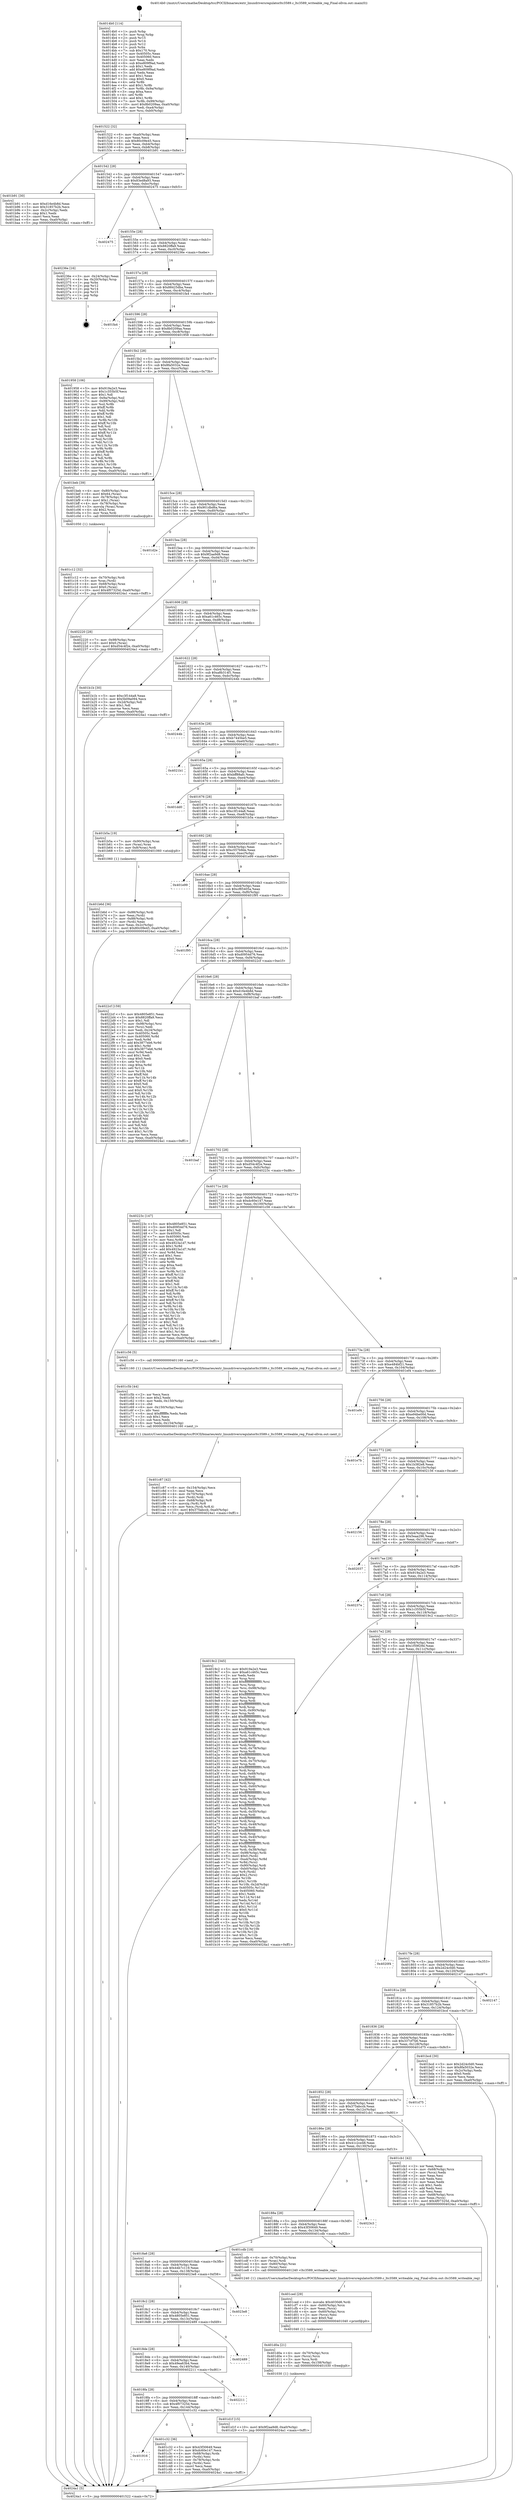digraph "0x4014b0" {
  label = "0x4014b0 (/mnt/c/Users/mathe/Desktop/tcc/POCII/binaries/extr_linuxdriversregulatorltc3589.c_ltc3589_writeable_reg_Final-ollvm.out::main(0))"
  labelloc = "t"
  node[shape=record]

  Entry [label="",width=0.3,height=0.3,shape=circle,fillcolor=black,style=filled]
  "0x401522" [label="{
     0x401522 [32]\l
     | [instrs]\l
     &nbsp;&nbsp;0x401522 \<+6\>: mov -0xa0(%rbp),%eax\l
     &nbsp;&nbsp;0x401528 \<+2\>: mov %eax,%ecx\l
     &nbsp;&nbsp;0x40152a \<+6\>: sub $0x80c09e45,%ecx\l
     &nbsp;&nbsp;0x401530 \<+6\>: mov %eax,-0xb4(%rbp)\l
     &nbsp;&nbsp;0x401536 \<+6\>: mov %ecx,-0xb8(%rbp)\l
     &nbsp;&nbsp;0x40153c \<+6\>: je 0000000000401b91 \<main+0x6e1\>\l
  }"]
  "0x401b91" [label="{
     0x401b91 [30]\l
     | [instrs]\l
     &nbsp;&nbsp;0x401b91 \<+5\>: mov $0xd16e4b8d,%eax\l
     &nbsp;&nbsp;0x401b96 \<+5\>: mov $0x31857b2b,%ecx\l
     &nbsp;&nbsp;0x401b9b \<+3\>: mov -0x2c(%rbp),%edx\l
     &nbsp;&nbsp;0x401b9e \<+3\>: cmp $0x1,%edx\l
     &nbsp;&nbsp;0x401ba1 \<+3\>: cmovl %ecx,%eax\l
     &nbsp;&nbsp;0x401ba4 \<+6\>: mov %eax,-0xa0(%rbp)\l
     &nbsp;&nbsp;0x401baa \<+5\>: jmp 00000000004024a1 \<main+0xff1\>\l
  }"]
  "0x401542" [label="{
     0x401542 [28]\l
     | [instrs]\l
     &nbsp;&nbsp;0x401542 \<+5\>: jmp 0000000000401547 \<main+0x97\>\l
     &nbsp;&nbsp;0x401547 \<+6\>: mov -0xb4(%rbp),%eax\l
     &nbsp;&nbsp;0x40154d \<+5\>: sub $0x83ed8a93,%eax\l
     &nbsp;&nbsp;0x401552 \<+6\>: mov %eax,-0xbc(%rbp)\l
     &nbsp;&nbsp;0x401558 \<+6\>: je 0000000000402475 \<main+0xfc5\>\l
  }"]
  Exit [label="",width=0.3,height=0.3,shape=circle,fillcolor=black,style=filled,peripheries=2]
  "0x402475" [label="{
     0x402475\l
  }", style=dashed]
  "0x40155e" [label="{
     0x40155e [28]\l
     | [instrs]\l
     &nbsp;&nbsp;0x40155e \<+5\>: jmp 0000000000401563 \<main+0xb3\>\l
     &nbsp;&nbsp;0x401563 \<+6\>: mov -0xb4(%rbp),%eax\l
     &nbsp;&nbsp;0x401569 \<+5\>: sub $0x8820ffa9,%eax\l
     &nbsp;&nbsp;0x40156e \<+6\>: mov %eax,-0xc0(%rbp)\l
     &nbsp;&nbsp;0x401574 \<+6\>: je 000000000040236e \<main+0xebe\>\l
  }"]
  "0x401d1f" [label="{
     0x401d1f [15]\l
     | [instrs]\l
     &nbsp;&nbsp;0x401d1f \<+10\>: movl $0x9f2aa9d8,-0xa0(%rbp)\l
     &nbsp;&nbsp;0x401d29 \<+5\>: jmp 00000000004024a1 \<main+0xff1\>\l
  }"]
  "0x40236e" [label="{
     0x40236e [16]\l
     | [instrs]\l
     &nbsp;&nbsp;0x40236e \<+3\>: mov -0x24(%rbp),%eax\l
     &nbsp;&nbsp;0x402371 \<+4\>: lea -0x20(%rbp),%rsp\l
     &nbsp;&nbsp;0x402375 \<+1\>: pop %rbx\l
     &nbsp;&nbsp;0x402376 \<+2\>: pop %r12\l
     &nbsp;&nbsp;0x402378 \<+2\>: pop %r14\l
     &nbsp;&nbsp;0x40237a \<+2\>: pop %r15\l
     &nbsp;&nbsp;0x40237c \<+1\>: pop %rbp\l
     &nbsp;&nbsp;0x40237d \<+1\>: ret\l
  }"]
  "0x40157a" [label="{
     0x40157a [28]\l
     | [instrs]\l
     &nbsp;&nbsp;0x40157a \<+5\>: jmp 000000000040157f \<main+0xcf\>\l
     &nbsp;&nbsp;0x40157f \<+6\>: mov -0xb4(%rbp),%eax\l
     &nbsp;&nbsp;0x401585 \<+5\>: sub $0x88425dba,%eax\l
     &nbsp;&nbsp;0x40158a \<+6\>: mov %eax,-0xc4(%rbp)\l
     &nbsp;&nbsp;0x401590 \<+6\>: je 0000000000401fa4 \<main+0xaf4\>\l
  }"]
  "0x401d0a" [label="{
     0x401d0a [21]\l
     | [instrs]\l
     &nbsp;&nbsp;0x401d0a \<+4\>: mov -0x70(%rbp),%rcx\l
     &nbsp;&nbsp;0x401d0e \<+3\>: mov (%rcx),%rcx\l
     &nbsp;&nbsp;0x401d11 \<+3\>: mov %rcx,%rdi\l
     &nbsp;&nbsp;0x401d14 \<+6\>: mov %eax,-0x158(%rbp)\l
     &nbsp;&nbsp;0x401d1a \<+5\>: call 0000000000401030 \<free@plt\>\l
     | [calls]\l
     &nbsp;&nbsp;0x401030 \{1\} (unknown)\l
  }"]
  "0x401fa4" [label="{
     0x401fa4\l
  }", style=dashed]
  "0x401596" [label="{
     0x401596 [28]\l
     | [instrs]\l
     &nbsp;&nbsp;0x401596 \<+5\>: jmp 000000000040159b \<main+0xeb\>\l
     &nbsp;&nbsp;0x40159b \<+6\>: mov -0xb4(%rbp),%eax\l
     &nbsp;&nbsp;0x4015a1 \<+5\>: sub $0x8b0209aa,%eax\l
     &nbsp;&nbsp;0x4015a6 \<+6\>: mov %eax,-0xc8(%rbp)\l
     &nbsp;&nbsp;0x4015ac \<+6\>: je 0000000000401958 \<main+0x4a8\>\l
  }"]
  "0x401ced" [label="{
     0x401ced [29]\l
     | [instrs]\l
     &nbsp;&nbsp;0x401ced \<+10\>: movabs $0x4030d6,%rdi\l
     &nbsp;&nbsp;0x401cf7 \<+4\>: mov -0x60(%rbp),%rcx\l
     &nbsp;&nbsp;0x401cfb \<+2\>: mov %eax,(%rcx)\l
     &nbsp;&nbsp;0x401cfd \<+4\>: mov -0x60(%rbp),%rcx\l
     &nbsp;&nbsp;0x401d01 \<+2\>: mov (%rcx),%esi\l
     &nbsp;&nbsp;0x401d03 \<+2\>: mov $0x0,%al\l
     &nbsp;&nbsp;0x401d05 \<+5\>: call 0000000000401040 \<printf@plt\>\l
     | [calls]\l
     &nbsp;&nbsp;0x401040 \{1\} (unknown)\l
  }"]
  "0x401958" [label="{
     0x401958 [106]\l
     | [instrs]\l
     &nbsp;&nbsp;0x401958 \<+5\>: mov $0x919a2e3,%eax\l
     &nbsp;&nbsp;0x40195d \<+5\>: mov $0x1c355b5f,%ecx\l
     &nbsp;&nbsp;0x401962 \<+2\>: mov $0x1,%dl\l
     &nbsp;&nbsp;0x401964 \<+7\>: mov -0x9a(%rbp),%sil\l
     &nbsp;&nbsp;0x40196b \<+7\>: mov -0x99(%rbp),%dil\l
     &nbsp;&nbsp;0x401972 \<+3\>: mov %sil,%r8b\l
     &nbsp;&nbsp;0x401975 \<+4\>: xor $0xff,%r8b\l
     &nbsp;&nbsp;0x401979 \<+3\>: mov %dil,%r9b\l
     &nbsp;&nbsp;0x40197c \<+4\>: xor $0xff,%r9b\l
     &nbsp;&nbsp;0x401980 \<+3\>: xor $0x1,%dl\l
     &nbsp;&nbsp;0x401983 \<+3\>: mov %r8b,%r10b\l
     &nbsp;&nbsp;0x401986 \<+4\>: and $0xff,%r10b\l
     &nbsp;&nbsp;0x40198a \<+3\>: and %dl,%sil\l
     &nbsp;&nbsp;0x40198d \<+3\>: mov %r9b,%r11b\l
     &nbsp;&nbsp;0x401990 \<+4\>: and $0xff,%r11b\l
     &nbsp;&nbsp;0x401994 \<+3\>: and %dl,%dil\l
     &nbsp;&nbsp;0x401997 \<+3\>: or %sil,%r10b\l
     &nbsp;&nbsp;0x40199a \<+3\>: or %dil,%r11b\l
     &nbsp;&nbsp;0x40199d \<+3\>: xor %r11b,%r10b\l
     &nbsp;&nbsp;0x4019a0 \<+3\>: or %r9b,%r8b\l
     &nbsp;&nbsp;0x4019a3 \<+4\>: xor $0xff,%r8b\l
     &nbsp;&nbsp;0x4019a7 \<+3\>: or $0x1,%dl\l
     &nbsp;&nbsp;0x4019aa \<+3\>: and %dl,%r8b\l
     &nbsp;&nbsp;0x4019ad \<+3\>: or %r8b,%r10b\l
     &nbsp;&nbsp;0x4019b0 \<+4\>: test $0x1,%r10b\l
     &nbsp;&nbsp;0x4019b4 \<+3\>: cmovne %ecx,%eax\l
     &nbsp;&nbsp;0x4019b7 \<+6\>: mov %eax,-0xa0(%rbp)\l
     &nbsp;&nbsp;0x4019bd \<+5\>: jmp 00000000004024a1 \<main+0xff1\>\l
  }"]
  "0x4015b2" [label="{
     0x4015b2 [28]\l
     | [instrs]\l
     &nbsp;&nbsp;0x4015b2 \<+5\>: jmp 00000000004015b7 \<main+0x107\>\l
     &nbsp;&nbsp;0x4015b7 \<+6\>: mov -0xb4(%rbp),%eax\l
     &nbsp;&nbsp;0x4015bd \<+5\>: sub $0x8fa5032e,%eax\l
     &nbsp;&nbsp;0x4015c2 \<+6\>: mov %eax,-0xcc(%rbp)\l
     &nbsp;&nbsp;0x4015c8 \<+6\>: je 0000000000401beb \<main+0x73b\>\l
  }"]
  "0x4024a1" [label="{
     0x4024a1 [5]\l
     | [instrs]\l
     &nbsp;&nbsp;0x4024a1 \<+5\>: jmp 0000000000401522 \<main+0x72\>\l
  }"]
  "0x4014b0" [label="{
     0x4014b0 [114]\l
     | [instrs]\l
     &nbsp;&nbsp;0x4014b0 \<+1\>: push %rbp\l
     &nbsp;&nbsp;0x4014b1 \<+3\>: mov %rsp,%rbp\l
     &nbsp;&nbsp;0x4014b4 \<+2\>: push %r15\l
     &nbsp;&nbsp;0x4014b6 \<+2\>: push %r14\l
     &nbsp;&nbsp;0x4014b8 \<+2\>: push %r12\l
     &nbsp;&nbsp;0x4014ba \<+1\>: push %rbx\l
     &nbsp;&nbsp;0x4014bb \<+7\>: sub $0x170,%rsp\l
     &nbsp;&nbsp;0x4014c2 \<+7\>: mov 0x40505c,%eax\l
     &nbsp;&nbsp;0x4014c9 \<+7\>: mov 0x405060,%ecx\l
     &nbsp;&nbsp;0x4014d0 \<+2\>: mov %eax,%edx\l
     &nbsp;&nbsp;0x4014d2 \<+6\>: sub $0xe809f9ad,%edx\l
     &nbsp;&nbsp;0x4014d8 \<+3\>: sub $0x1,%edx\l
     &nbsp;&nbsp;0x4014db \<+6\>: add $0xe809f9ad,%edx\l
     &nbsp;&nbsp;0x4014e1 \<+3\>: imul %edx,%eax\l
     &nbsp;&nbsp;0x4014e4 \<+3\>: and $0x1,%eax\l
     &nbsp;&nbsp;0x4014e7 \<+3\>: cmp $0x0,%eax\l
     &nbsp;&nbsp;0x4014ea \<+4\>: sete %r8b\l
     &nbsp;&nbsp;0x4014ee \<+4\>: and $0x1,%r8b\l
     &nbsp;&nbsp;0x4014f2 \<+7\>: mov %r8b,-0x9a(%rbp)\l
     &nbsp;&nbsp;0x4014f9 \<+3\>: cmp $0xa,%ecx\l
     &nbsp;&nbsp;0x4014fc \<+4\>: setl %r8b\l
     &nbsp;&nbsp;0x401500 \<+4\>: and $0x1,%r8b\l
     &nbsp;&nbsp;0x401504 \<+7\>: mov %r8b,-0x99(%rbp)\l
     &nbsp;&nbsp;0x40150b \<+10\>: movl $0x8b0209aa,-0xa0(%rbp)\l
     &nbsp;&nbsp;0x401515 \<+6\>: mov %edi,-0xa4(%rbp)\l
     &nbsp;&nbsp;0x40151b \<+7\>: mov %rsi,-0xb0(%rbp)\l
  }"]
  "0x401c87" [label="{
     0x401c87 [42]\l
     | [instrs]\l
     &nbsp;&nbsp;0x401c87 \<+6\>: mov -0x154(%rbp),%ecx\l
     &nbsp;&nbsp;0x401c8d \<+3\>: imul %eax,%ecx\l
     &nbsp;&nbsp;0x401c90 \<+4\>: mov -0x70(%rbp),%rdi\l
     &nbsp;&nbsp;0x401c94 \<+3\>: mov (%rdi),%rdi\l
     &nbsp;&nbsp;0x401c97 \<+4\>: mov -0x68(%rbp),%r8\l
     &nbsp;&nbsp;0x401c9b \<+3\>: movslq (%r8),%r8\l
     &nbsp;&nbsp;0x401c9e \<+4\>: mov %ecx,(%rdi,%r8,4)\l
     &nbsp;&nbsp;0x401ca2 \<+10\>: movl $0x375abccb,-0xa0(%rbp)\l
     &nbsp;&nbsp;0x401cac \<+5\>: jmp 00000000004024a1 \<main+0xff1\>\l
  }"]
  "0x401beb" [label="{
     0x401beb [39]\l
     | [instrs]\l
     &nbsp;&nbsp;0x401beb \<+4\>: mov -0x80(%rbp),%rax\l
     &nbsp;&nbsp;0x401bef \<+6\>: movl $0x64,(%rax)\l
     &nbsp;&nbsp;0x401bf5 \<+4\>: mov -0x78(%rbp),%rax\l
     &nbsp;&nbsp;0x401bf9 \<+6\>: movl $0x1,(%rax)\l
     &nbsp;&nbsp;0x401bff \<+4\>: mov -0x78(%rbp),%rax\l
     &nbsp;&nbsp;0x401c03 \<+3\>: movslq (%rax),%rax\l
     &nbsp;&nbsp;0x401c06 \<+4\>: shl $0x2,%rax\l
     &nbsp;&nbsp;0x401c0a \<+3\>: mov %rax,%rdi\l
     &nbsp;&nbsp;0x401c0d \<+5\>: call 0000000000401050 \<malloc@plt\>\l
     | [calls]\l
     &nbsp;&nbsp;0x401050 \{1\} (unknown)\l
  }"]
  "0x4015ce" [label="{
     0x4015ce [28]\l
     | [instrs]\l
     &nbsp;&nbsp;0x4015ce \<+5\>: jmp 00000000004015d3 \<main+0x123\>\l
     &nbsp;&nbsp;0x4015d3 \<+6\>: mov -0xb4(%rbp),%eax\l
     &nbsp;&nbsp;0x4015d9 \<+5\>: sub $0x901dbd6a,%eax\l
     &nbsp;&nbsp;0x4015de \<+6\>: mov %eax,-0xd0(%rbp)\l
     &nbsp;&nbsp;0x4015e4 \<+6\>: je 0000000000401d2e \<main+0x87e\>\l
  }"]
  "0x401c5b" [label="{
     0x401c5b [44]\l
     | [instrs]\l
     &nbsp;&nbsp;0x401c5b \<+2\>: xor %ecx,%ecx\l
     &nbsp;&nbsp;0x401c5d \<+5\>: mov $0x2,%edx\l
     &nbsp;&nbsp;0x401c62 \<+6\>: mov %edx,-0x150(%rbp)\l
     &nbsp;&nbsp;0x401c68 \<+1\>: cltd\l
     &nbsp;&nbsp;0x401c69 \<+6\>: mov -0x150(%rbp),%esi\l
     &nbsp;&nbsp;0x401c6f \<+2\>: idiv %esi\l
     &nbsp;&nbsp;0x401c71 \<+6\>: imul $0xfffffffe,%edx,%edx\l
     &nbsp;&nbsp;0x401c77 \<+3\>: sub $0x1,%ecx\l
     &nbsp;&nbsp;0x401c7a \<+2\>: sub %ecx,%edx\l
     &nbsp;&nbsp;0x401c7c \<+6\>: mov %edx,-0x154(%rbp)\l
     &nbsp;&nbsp;0x401c82 \<+5\>: call 0000000000401160 \<next_i\>\l
     | [calls]\l
     &nbsp;&nbsp;0x401160 \{1\} (/mnt/c/Users/mathe/Desktop/tcc/POCII/binaries/extr_linuxdriversregulatorltc3589.c_ltc3589_writeable_reg_Final-ollvm.out::next_i)\l
  }"]
  "0x401d2e" [label="{
     0x401d2e\l
  }", style=dashed]
  "0x4015ea" [label="{
     0x4015ea [28]\l
     | [instrs]\l
     &nbsp;&nbsp;0x4015ea \<+5\>: jmp 00000000004015ef \<main+0x13f\>\l
     &nbsp;&nbsp;0x4015ef \<+6\>: mov -0xb4(%rbp),%eax\l
     &nbsp;&nbsp;0x4015f5 \<+5\>: sub $0x9f2aa9d8,%eax\l
     &nbsp;&nbsp;0x4015fa \<+6\>: mov %eax,-0xd4(%rbp)\l
     &nbsp;&nbsp;0x401600 \<+6\>: je 0000000000402220 \<main+0xd70\>\l
  }"]
  "0x401916" [label="{
     0x401916\l
  }", style=dashed]
  "0x402220" [label="{
     0x402220 [28]\l
     | [instrs]\l
     &nbsp;&nbsp;0x402220 \<+7\>: mov -0x98(%rbp),%rax\l
     &nbsp;&nbsp;0x402227 \<+6\>: movl $0x0,(%rax)\l
     &nbsp;&nbsp;0x40222d \<+10\>: movl $0xd54c4f2e,-0xa0(%rbp)\l
     &nbsp;&nbsp;0x402237 \<+5\>: jmp 00000000004024a1 \<main+0xff1\>\l
  }"]
  "0x401606" [label="{
     0x401606 [28]\l
     | [instrs]\l
     &nbsp;&nbsp;0x401606 \<+5\>: jmp 000000000040160b \<main+0x15b\>\l
     &nbsp;&nbsp;0x40160b \<+6\>: mov -0xb4(%rbp),%eax\l
     &nbsp;&nbsp;0x401611 \<+5\>: sub $0xa61c465c,%eax\l
     &nbsp;&nbsp;0x401616 \<+6\>: mov %eax,-0xd8(%rbp)\l
     &nbsp;&nbsp;0x40161c \<+6\>: je 0000000000401b1b \<main+0x66b\>\l
  }"]
  "0x401c32" [label="{
     0x401c32 [36]\l
     | [instrs]\l
     &nbsp;&nbsp;0x401c32 \<+5\>: mov $0x43f30649,%eax\l
     &nbsp;&nbsp;0x401c37 \<+5\>: mov $0xdc60e147,%ecx\l
     &nbsp;&nbsp;0x401c3c \<+4\>: mov -0x68(%rbp),%rdx\l
     &nbsp;&nbsp;0x401c40 \<+2\>: mov (%rdx),%esi\l
     &nbsp;&nbsp;0x401c42 \<+4\>: mov -0x78(%rbp),%rdx\l
     &nbsp;&nbsp;0x401c46 \<+2\>: cmp (%rdx),%esi\l
     &nbsp;&nbsp;0x401c48 \<+3\>: cmovl %ecx,%eax\l
     &nbsp;&nbsp;0x401c4b \<+6\>: mov %eax,-0xa0(%rbp)\l
     &nbsp;&nbsp;0x401c51 \<+5\>: jmp 00000000004024a1 \<main+0xff1\>\l
  }"]
  "0x401b1b" [label="{
     0x401b1b [30]\l
     | [instrs]\l
     &nbsp;&nbsp;0x401b1b \<+5\>: mov $0xc3f144a8,%eax\l
     &nbsp;&nbsp;0x401b20 \<+5\>: mov $0x5b09a094,%ecx\l
     &nbsp;&nbsp;0x401b25 \<+3\>: mov -0x2d(%rbp),%dl\l
     &nbsp;&nbsp;0x401b28 \<+3\>: test $0x1,%dl\l
     &nbsp;&nbsp;0x401b2b \<+3\>: cmovne %ecx,%eax\l
     &nbsp;&nbsp;0x401b2e \<+6\>: mov %eax,-0xa0(%rbp)\l
     &nbsp;&nbsp;0x401b34 \<+5\>: jmp 00000000004024a1 \<main+0xff1\>\l
  }"]
  "0x401622" [label="{
     0x401622 [28]\l
     | [instrs]\l
     &nbsp;&nbsp;0x401622 \<+5\>: jmp 0000000000401627 \<main+0x177\>\l
     &nbsp;&nbsp;0x401627 \<+6\>: mov -0xb4(%rbp),%eax\l
     &nbsp;&nbsp;0x40162d \<+5\>: sub $0xa8b314f1,%eax\l
     &nbsp;&nbsp;0x401632 \<+6\>: mov %eax,-0xdc(%rbp)\l
     &nbsp;&nbsp;0x401638 \<+6\>: je 000000000040244b \<main+0xf9b\>\l
  }"]
  "0x4018fa" [label="{
     0x4018fa [28]\l
     | [instrs]\l
     &nbsp;&nbsp;0x4018fa \<+5\>: jmp 00000000004018ff \<main+0x44f\>\l
     &nbsp;&nbsp;0x4018ff \<+6\>: mov -0xb4(%rbp),%eax\l
     &nbsp;&nbsp;0x401905 \<+5\>: sub $0x4f07325d,%eax\l
     &nbsp;&nbsp;0x40190a \<+6\>: mov %eax,-0x144(%rbp)\l
     &nbsp;&nbsp;0x401910 \<+6\>: je 0000000000401c32 \<main+0x782\>\l
  }"]
  "0x40244b" [label="{
     0x40244b\l
  }", style=dashed]
  "0x40163e" [label="{
     0x40163e [28]\l
     | [instrs]\l
     &nbsp;&nbsp;0x40163e \<+5\>: jmp 0000000000401643 \<main+0x193\>\l
     &nbsp;&nbsp;0x401643 \<+6\>: mov -0xb4(%rbp),%eax\l
     &nbsp;&nbsp;0x401649 \<+5\>: sub $0xb7445be5,%eax\l
     &nbsp;&nbsp;0x40164e \<+6\>: mov %eax,-0xe0(%rbp)\l
     &nbsp;&nbsp;0x401654 \<+6\>: je 00000000004021b1 \<main+0xd01\>\l
  }"]
  "0x402211" [label="{
     0x402211\l
  }", style=dashed]
  "0x4021b1" [label="{
     0x4021b1\l
  }", style=dashed]
  "0x40165a" [label="{
     0x40165a [28]\l
     | [instrs]\l
     &nbsp;&nbsp;0x40165a \<+5\>: jmp 000000000040165f \<main+0x1af\>\l
     &nbsp;&nbsp;0x40165f \<+6\>: mov -0xb4(%rbp),%eax\l
     &nbsp;&nbsp;0x401665 \<+5\>: sub $0xbff88afc,%eax\l
     &nbsp;&nbsp;0x40166a \<+6\>: mov %eax,-0xe4(%rbp)\l
     &nbsp;&nbsp;0x401670 \<+6\>: je 0000000000401dd0 \<main+0x920\>\l
  }"]
  "0x4018de" [label="{
     0x4018de [28]\l
     | [instrs]\l
     &nbsp;&nbsp;0x4018de \<+5\>: jmp 00000000004018e3 \<main+0x433\>\l
     &nbsp;&nbsp;0x4018e3 \<+6\>: mov -0xb4(%rbp),%eax\l
     &nbsp;&nbsp;0x4018e9 \<+5\>: sub $0x49ea63b4,%eax\l
     &nbsp;&nbsp;0x4018ee \<+6\>: mov %eax,-0x140(%rbp)\l
     &nbsp;&nbsp;0x4018f4 \<+6\>: je 0000000000402211 \<main+0xd61\>\l
  }"]
  "0x401dd0" [label="{
     0x401dd0\l
  }", style=dashed]
  "0x401676" [label="{
     0x401676 [28]\l
     | [instrs]\l
     &nbsp;&nbsp;0x401676 \<+5\>: jmp 000000000040167b \<main+0x1cb\>\l
     &nbsp;&nbsp;0x40167b \<+6\>: mov -0xb4(%rbp),%eax\l
     &nbsp;&nbsp;0x401681 \<+5\>: sub $0xc3f144a8,%eax\l
     &nbsp;&nbsp;0x401686 \<+6\>: mov %eax,-0xe8(%rbp)\l
     &nbsp;&nbsp;0x40168c \<+6\>: je 0000000000401b5a \<main+0x6aa\>\l
  }"]
  "0x402489" [label="{
     0x402489\l
  }", style=dashed]
  "0x401b5a" [label="{
     0x401b5a [19]\l
     | [instrs]\l
     &nbsp;&nbsp;0x401b5a \<+7\>: mov -0x90(%rbp),%rax\l
     &nbsp;&nbsp;0x401b61 \<+3\>: mov (%rax),%rax\l
     &nbsp;&nbsp;0x401b64 \<+4\>: mov 0x8(%rax),%rdi\l
     &nbsp;&nbsp;0x401b68 \<+5\>: call 0000000000401060 \<atoi@plt\>\l
     | [calls]\l
     &nbsp;&nbsp;0x401060 \{1\} (unknown)\l
  }"]
  "0x401692" [label="{
     0x401692 [28]\l
     | [instrs]\l
     &nbsp;&nbsp;0x401692 \<+5\>: jmp 0000000000401697 \<main+0x1e7\>\l
     &nbsp;&nbsp;0x401697 \<+6\>: mov -0xb4(%rbp),%eax\l
     &nbsp;&nbsp;0x40169d \<+5\>: sub $0xc557b9de,%eax\l
     &nbsp;&nbsp;0x4016a2 \<+6\>: mov %eax,-0xec(%rbp)\l
     &nbsp;&nbsp;0x4016a8 \<+6\>: je 0000000000401e99 \<main+0x9e9\>\l
  }"]
  "0x4018c2" [label="{
     0x4018c2 [28]\l
     | [instrs]\l
     &nbsp;&nbsp;0x4018c2 \<+5\>: jmp 00000000004018c7 \<main+0x417\>\l
     &nbsp;&nbsp;0x4018c7 \<+6\>: mov -0xb4(%rbp),%eax\l
     &nbsp;&nbsp;0x4018cd \<+5\>: sub $0x4805e851,%eax\l
     &nbsp;&nbsp;0x4018d2 \<+6\>: mov %eax,-0x13c(%rbp)\l
     &nbsp;&nbsp;0x4018d8 \<+6\>: je 0000000000402489 \<main+0xfd9\>\l
  }"]
  "0x401e99" [label="{
     0x401e99\l
  }", style=dashed]
  "0x4016ae" [label="{
     0x4016ae [28]\l
     | [instrs]\l
     &nbsp;&nbsp;0x4016ae \<+5\>: jmp 00000000004016b3 \<main+0x203\>\l
     &nbsp;&nbsp;0x4016b3 \<+6\>: mov -0xb4(%rbp),%eax\l
     &nbsp;&nbsp;0x4016b9 \<+5\>: sub $0xcf85405a,%eax\l
     &nbsp;&nbsp;0x4016be \<+6\>: mov %eax,-0xf0(%rbp)\l
     &nbsp;&nbsp;0x4016c4 \<+6\>: je 0000000000401f95 \<main+0xae5\>\l
  }"]
  "0x4023e8" [label="{
     0x4023e8\l
  }", style=dashed]
  "0x401f95" [label="{
     0x401f95\l
  }", style=dashed]
  "0x4016ca" [label="{
     0x4016ca [28]\l
     | [instrs]\l
     &nbsp;&nbsp;0x4016ca \<+5\>: jmp 00000000004016cf \<main+0x21f\>\l
     &nbsp;&nbsp;0x4016cf \<+6\>: mov -0xb4(%rbp),%eax\l
     &nbsp;&nbsp;0x4016d5 \<+5\>: sub $0xd0954d76,%eax\l
     &nbsp;&nbsp;0x4016da \<+6\>: mov %eax,-0xf4(%rbp)\l
     &nbsp;&nbsp;0x4016e0 \<+6\>: je 00000000004022cf \<main+0xe1f\>\l
  }"]
  "0x4018a6" [label="{
     0x4018a6 [28]\l
     | [instrs]\l
     &nbsp;&nbsp;0x4018a6 \<+5\>: jmp 00000000004018ab \<main+0x3fb\>\l
     &nbsp;&nbsp;0x4018ab \<+6\>: mov -0xb4(%rbp),%eax\l
     &nbsp;&nbsp;0x4018b1 \<+5\>: sub $0x44b7c119,%eax\l
     &nbsp;&nbsp;0x4018b6 \<+6\>: mov %eax,-0x138(%rbp)\l
     &nbsp;&nbsp;0x4018bc \<+6\>: je 00000000004023e8 \<main+0xf38\>\l
  }"]
  "0x4022cf" [label="{
     0x4022cf [159]\l
     | [instrs]\l
     &nbsp;&nbsp;0x4022cf \<+5\>: mov $0x4805e851,%eax\l
     &nbsp;&nbsp;0x4022d4 \<+5\>: mov $0x8820ffa9,%ecx\l
     &nbsp;&nbsp;0x4022d9 \<+2\>: mov $0x1,%dl\l
     &nbsp;&nbsp;0x4022db \<+7\>: mov -0x98(%rbp),%rsi\l
     &nbsp;&nbsp;0x4022e2 \<+2\>: mov (%rsi),%edi\l
     &nbsp;&nbsp;0x4022e4 \<+3\>: mov %edi,-0x24(%rbp)\l
     &nbsp;&nbsp;0x4022e7 \<+7\>: mov 0x40505c,%edi\l
     &nbsp;&nbsp;0x4022ee \<+8\>: mov 0x405060,%r8d\l
     &nbsp;&nbsp;0x4022f6 \<+3\>: mov %edi,%r9d\l
     &nbsp;&nbsp;0x4022f9 \<+7\>: add $0x3877eb6,%r9d\l
     &nbsp;&nbsp;0x402300 \<+4\>: sub $0x1,%r9d\l
     &nbsp;&nbsp;0x402304 \<+7\>: sub $0x3877eb6,%r9d\l
     &nbsp;&nbsp;0x40230b \<+4\>: imul %r9d,%edi\l
     &nbsp;&nbsp;0x40230f \<+3\>: and $0x1,%edi\l
     &nbsp;&nbsp;0x402312 \<+3\>: cmp $0x0,%edi\l
     &nbsp;&nbsp;0x402315 \<+4\>: sete %r10b\l
     &nbsp;&nbsp;0x402319 \<+4\>: cmp $0xa,%r8d\l
     &nbsp;&nbsp;0x40231d \<+4\>: setl %r11b\l
     &nbsp;&nbsp;0x402321 \<+3\>: mov %r10b,%bl\l
     &nbsp;&nbsp;0x402324 \<+3\>: xor $0xff,%bl\l
     &nbsp;&nbsp;0x402327 \<+3\>: mov %r11b,%r14b\l
     &nbsp;&nbsp;0x40232a \<+4\>: xor $0xff,%r14b\l
     &nbsp;&nbsp;0x40232e \<+3\>: xor $0x0,%dl\l
     &nbsp;&nbsp;0x402331 \<+3\>: mov %bl,%r15b\l
     &nbsp;&nbsp;0x402334 \<+4\>: and $0x0,%r15b\l
     &nbsp;&nbsp;0x402338 \<+3\>: and %dl,%r10b\l
     &nbsp;&nbsp;0x40233b \<+3\>: mov %r14b,%r12b\l
     &nbsp;&nbsp;0x40233e \<+4\>: and $0x0,%r12b\l
     &nbsp;&nbsp;0x402342 \<+3\>: and %dl,%r11b\l
     &nbsp;&nbsp;0x402345 \<+3\>: or %r10b,%r15b\l
     &nbsp;&nbsp;0x402348 \<+3\>: or %r11b,%r12b\l
     &nbsp;&nbsp;0x40234b \<+3\>: xor %r12b,%r15b\l
     &nbsp;&nbsp;0x40234e \<+3\>: or %r14b,%bl\l
     &nbsp;&nbsp;0x402351 \<+3\>: xor $0xff,%bl\l
     &nbsp;&nbsp;0x402354 \<+3\>: or $0x0,%dl\l
     &nbsp;&nbsp;0x402357 \<+2\>: and %dl,%bl\l
     &nbsp;&nbsp;0x402359 \<+3\>: or %bl,%r15b\l
     &nbsp;&nbsp;0x40235c \<+4\>: test $0x1,%r15b\l
     &nbsp;&nbsp;0x402360 \<+3\>: cmovne %ecx,%eax\l
     &nbsp;&nbsp;0x402363 \<+6\>: mov %eax,-0xa0(%rbp)\l
     &nbsp;&nbsp;0x402369 \<+5\>: jmp 00000000004024a1 \<main+0xff1\>\l
  }"]
  "0x4016e6" [label="{
     0x4016e6 [28]\l
     | [instrs]\l
     &nbsp;&nbsp;0x4016e6 \<+5\>: jmp 00000000004016eb \<main+0x23b\>\l
     &nbsp;&nbsp;0x4016eb \<+6\>: mov -0xb4(%rbp),%eax\l
     &nbsp;&nbsp;0x4016f1 \<+5\>: sub $0xd16e4b8d,%eax\l
     &nbsp;&nbsp;0x4016f6 \<+6\>: mov %eax,-0xf8(%rbp)\l
     &nbsp;&nbsp;0x4016fc \<+6\>: je 0000000000401baf \<main+0x6ff\>\l
  }"]
  "0x401cdb" [label="{
     0x401cdb [18]\l
     | [instrs]\l
     &nbsp;&nbsp;0x401cdb \<+4\>: mov -0x70(%rbp),%rax\l
     &nbsp;&nbsp;0x401cdf \<+3\>: mov (%rax),%rdi\l
     &nbsp;&nbsp;0x401ce2 \<+4\>: mov -0x80(%rbp),%rax\l
     &nbsp;&nbsp;0x401ce6 \<+2\>: mov (%rax),%esi\l
     &nbsp;&nbsp;0x401ce8 \<+5\>: call 0000000000401240 \<ltc3589_writeable_reg\>\l
     | [calls]\l
     &nbsp;&nbsp;0x401240 \{1\} (/mnt/c/Users/mathe/Desktop/tcc/POCII/binaries/extr_linuxdriversregulatorltc3589.c_ltc3589_writeable_reg_Final-ollvm.out::ltc3589_writeable_reg)\l
  }"]
  "0x401baf" [label="{
     0x401baf\l
  }", style=dashed]
  "0x401702" [label="{
     0x401702 [28]\l
     | [instrs]\l
     &nbsp;&nbsp;0x401702 \<+5\>: jmp 0000000000401707 \<main+0x257\>\l
     &nbsp;&nbsp;0x401707 \<+6\>: mov -0xb4(%rbp),%eax\l
     &nbsp;&nbsp;0x40170d \<+5\>: sub $0xd54c4f2e,%eax\l
     &nbsp;&nbsp;0x401712 \<+6\>: mov %eax,-0xfc(%rbp)\l
     &nbsp;&nbsp;0x401718 \<+6\>: je 000000000040223c \<main+0xd8c\>\l
  }"]
  "0x40188a" [label="{
     0x40188a [28]\l
     | [instrs]\l
     &nbsp;&nbsp;0x40188a \<+5\>: jmp 000000000040188f \<main+0x3df\>\l
     &nbsp;&nbsp;0x40188f \<+6\>: mov -0xb4(%rbp),%eax\l
     &nbsp;&nbsp;0x401895 \<+5\>: sub $0x43f30649,%eax\l
     &nbsp;&nbsp;0x40189a \<+6\>: mov %eax,-0x134(%rbp)\l
     &nbsp;&nbsp;0x4018a0 \<+6\>: je 0000000000401cdb \<main+0x82b\>\l
  }"]
  "0x40223c" [label="{
     0x40223c [147]\l
     | [instrs]\l
     &nbsp;&nbsp;0x40223c \<+5\>: mov $0x4805e851,%eax\l
     &nbsp;&nbsp;0x402241 \<+5\>: mov $0xd0954d76,%ecx\l
     &nbsp;&nbsp;0x402246 \<+2\>: mov $0x1,%dl\l
     &nbsp;&nbsp;0x402248 \<+7\>: mov 0x40505c,%esi\l
     &nbsp;&nbsp;0x40224f \<+7\>: mov 0x405060,%edi\l
     &nbsp;&nbsp;0x402256 \<+3\>: mov %esi,%r8d\l
     &nbsp;&nbsp;0x402259 \<+7\>: sub $0x4923a1d7,%r8d\l
     &nbsp;&nbsp;0x402260 \<+4\>: sub $0x1,%r8d\l
     &nbsp;&nbsp;0x402264 \<+7\>: add $0x4923a1d7,%r8d\l
     &nbsp;&nbsp;0x40226b \<+4\>: imul %r8d,%esi\l
     &nbsp;&nbsp;0x40226f \<+3\>: and $0x1,%esi\l
     &nbsp;&nbsp;0x402272 \<+3\>: cmp $0x0,%esi\l
     &nbsp;&nbsp;0x402275 \<+4\>: sete %r9b\l
     &nbsp;&nbsp;0x402279 \<+3\>: cmp $0xa,%edi\l
     &nbsp;&nbsp;0x40227c \<+4\>: setl %r10b\l
     &nbsp;&nbsp;0x402280 \<+3\>: mov %r9b,%r11b\l
     &nbsp;&nbsp;0x402283 \<+4\>: xor $0xff,%r11b\l
     &nbsp;&nbsp;0x402287 \<+3\>: mov %r10b,%bl\l
     &nbsp;&nbsp;0x40228a \<+3\>: xor $0xff,%bl\l
     &nbsp;&nbsp;0x40228d \<+3\>: xor $0x1,%dl\l
     &nbsp;&nbsp;0x402290 \<+3\>: mov %r11b,%r14b\l
     &nbsp;&nbsp;0x402293 \<+4\>: and $0xff,%r14b\l
     &nbsp;&nbsp;0x402297 \<+3\>: and %dl,%r9b\l
     &nbsp;&nbsp;0x40229a \<+3\>: mov %bl,%r15b\l
     &nbsp;&nbsp;0x40229d \<+4\>: and $0xff,%r15b\l
     &nbsp;&nbsp;0x4022a1 \<+3\>: and %dl,%r10b\l
     &nbsp;&nbsp;0x4022a4 \<+3\>: or %r9b,%r14b\l
     &nbsp;&nbsp;0x4022a7 \<+3\>: or %r10b,%r15b\l
     &nbsp;&nbsp;0x4022aa \<+3\>: xor %r15b,%r14b\l
     &nbsp;&nbsp;0x4022ad \<+3\>: or %bl,%r11b\l
     &nbsp;&nbsp;0x4022b0 \<+4\>: xor $0xff,%r11b\l
     &nbsp;&nbsp;0x4022b4 \<+3\>: or $0x1,%dl\l
     &nbsp;&nbsp;0x4022b7 \<+3\>: and %dl,%r11b\l
     &nbsp;&nbsp;0x4022ba \<+3\>: or %r11b,%r14b\l
     &nbsp;&nbsp;0x4022bd \<+4\>: test $0x1,%r14b\l
     &nbsp;&nbsp;0x4022c1 \<+3\>: cmovne %ecx,%eax\l
     &nbsp;&nbsp;0x4022c4 \<+6\>: mov %eax,-0xa0(%rbp)\l
     &nbsp;&nbsp;0x4022ca \<+5\>: jmp 00000000004024a1 \<main+0xff1\>\l
  }"]
  "0x40171e" [label="{
     0x40171e [28]\l
     | [instrs]\l
     &nbsp;&nbsp;0x40171e \<+5\>: jmp 0000000000401723 \<main+0x273\>\l
     &nbsp;&nbsp;0x401723 \<+6\>: mov -0xb4(%rbp),%eax\l
     &nbsp;&nbsp;0x401729 \<+5\>: sub $0xdc60e147,%eax\l
     &nbsp;&nbsp;0x40172e \<+6\>: mov %eax,-0x100(%rbp)\l
     &nbsp;&nbsp;0x401734 \<+6\>: je 0000000000401c56 \<main+0x7a6\>\l
  }"]
  "0x4023c3" [label="{
     0x4023c3\l
  }", style=dashed]
  "0x401c56" [label="{
     0x401c56 [5]\l
     | [instrs]\l
     &nbsp;&nbsp;0x401c56 \<+5\>: call 0000000000401160 \<next_i\>\l
     | [calls]\l
     &nbsp;&nbsp;0x401160 \{1\} (/mnt/c/Users/mathe/Desktop/tcc/POCII/binaries/extr_linuxdriversregulatorltc3589.c_ltc3589_writeable_reg_Final-ollvm.out::next_i)\l
  }"]
  "0x40173a" [label="{
     0x40173a [28]\l
     | [instrs]\l
     &nbsp;&nbsp;0x40173a \<+5\>: jmp 000000000040173f \<main+0x28f\>\l
     &nbsp;&nbsp;0x40173f \<+6\>: mov -0xb4(%rbp),%eax\l
     &nbsp;&nbsp;0x401745 \<+5\>: sub $0xe484bf21,%eax\l
     &nbsp;&nbsp;0x40174a \<+6\>: mov %eax,-0x104(%rbp)\l
     &nbsp;&nbsp;0x401750 \<+6\>: je 0000000000401ef4 \<main+0xa44\>\l
  }"]
  "0x40186e" [label="{
     0x40186e [28]\l
     | [instrs]\l
     &nbsp;&nbsp;0x40186e \<+5\>: jmp 0000000000401873 \<main+0x3c3\>\l
     &nbsp;&nbsp;0x401873 \<+6\>: mov -0xb4(%rbp),%eax\l
     &nbsp;&nbsp;0x401879 \<+5\>: sub $0x41c2ce48,%eax\l
     &nbsp;&nbsp;0x40187e \<+6\>: mov %eax,-0x130(%rbp)\l
     &nbsp;&nbsp;0x401884 \<+6\>: je 00000000004023c3 \<main+0xf13\>\l
  }"]
  "0x401ef4" [label="{
     0x401ef4\l
  }", style=dashed]
  "0x401756" [label="{
     0x401756 [28]\l
     | [instrs]\l
     &nbsp;&nbsp;0x401756 \<+5\>: jmp 000000000040175b \<main+0x2ab\>\l
     &nbsp;&nbsp;0x40175b \<+6\>: mov -0xb4(%rbp),%eax\l
     &nbsp;&nbsp;0x401761 \<+5\>: sub $0xe94be00d,%eax\l
     &nbsp;&nbsp;0x401766 \<+6\>: mov %eax,-0x108(%rbp)\l
     &nbsp;&nbsp;0x40176c \<+6\>: je 0000000000401e7b \<main+0x9cb\>\l
  }"]
  "0x401cb1" [label="{
     0x401cb1 [42]\l
     | [instrs]\l
     &nbsp;&nbsp;0x401cb1 \<+2\>: xor %eax,%eax\l
     &nbsp;&nbsp;0x401cb3 \<+4\>: mov -0x68(%rbp),%rcx\l
     &nbsp;&nbsp;0x401cb7 \<+2\>: mov (%rcx),%edx\l
     &nbsp;&nbsp;0x401cb9 \<+2\>: mov %eax,%esi\l
     &nbsp;&nbsp;0x401cbb \<+2\>: sub %edx,%esi\l
     &nbsp;&nbsp;0x401cbd \<+2\>: mov %eax,%edx\l
     &nbsp;&nbsp;0x401cbf \<+3\>: sub $0x1,%edx\l
     &nbsp;&nbsp;0x401cc2 \<+2\>: add %edx,%esi\l
     &nbsp;&nbsp;0x401cc4 \<+2\>: sub %esi,%eax\l
     &nbsp;&nbsp;0x401cc6 \<+4\>: mov -0x68(%rbp),%rcx\l
     &nbsp;&nbsp;0x401cca \<+2\>: mov %eax,(%rcx)\l
     &nbsp;&nbsp;0x401ccc \<+10\>: movl $0x4f07325d,-0xa0(%rbp)\l
     &nbsp;&nbsp;0x401cd6 \<+5\>: jmp 00000000004024a1 \<main+0xff1\>\l
  }"]
  "0x401e7b" [label="{
     0x401e7b\l
  }", style=dashed]
  "0x401772" [label="{
     0x401772 [28]\l
     | [instrs]\l
     &nbsp;&nbsp;0x401772 \<+5\>: jmp 0000000000401777 \<main+0x2c7\>\l
     &nbsp;&nbsp;0x401777 \<+6\>: mov -0xb4(%rbp),%eax\l
     &nbsp;&nbsp;0x40177d \<+5\>: sub $0x1b382e8,%eax\l
     &nbsp;&nbsp;0x401782 \<+6\>: mov %eax,-0x10c(%rbp)\l
     &nbsp;&nbsp;0x401788 \<+6\>: je 0000000000402156 \<main+0xca6\>\l
  }"]
  "0x401852" [label="{
     0x401852 [28]\l
     | [instrs]\l
     &nbsp;&nbsp;0x401852 \<+5\>: jmp 0000000000401857 \<main+0x3a7\>\l
     &nbsp;&nbsp;0x401857 \<+6\>: mov -0xb4(%rbp),%eax\l
     &nbsp;&nbsp;0x40185d \<+5\>: sub $0x375abccb,%eax\l
     &nbsp;&nbsp;0x401862 \<+6\>: mov %eax,-0x12c(%rbp)\l
     &nbsp;&nbsp;0x401868 \<+6\>: je 0000000000401cb1 \<main+0x801\>\l
  }"]
  "0x402156" [label="{
     0x402156\l
  }", style=dashed]
  "0x40178e" [label="{
     0x40178e [28]\l
     | [instrs]\l
     &nbsp;&nbsp;0x40178e \<+5\>: jmp 0000000000401793 \<main+0x2e3\>\l
     &nbsp;&nbsp;0x401793 \<+6\>: mov -0xb4(%rbp),%eax\l
     &nbsp;&nbsp;0x401799 \<+5\>: sub $0x5eaa296,%eax\l
     &nbsp;&nbsp;0x40179e \<+6\>: mov %eax,-0x110(%rbp)\l
     &nbsp;&nbsp;0x4017a4 \<+6\>: je 0000000000402037 \<main+0xb87\>\l
  }"]
  "0x401d75" [label="{
     0x401d75\l
  }", style=dashed]
  "0x402037" [label="{
     0x402037\l
  }", style=dashed]
  "0x4017aa" [label="{
     0x4017aa [28]\l
     | [instrs]\l
     &nbsp;&nbsp;0x4017aa \<+5\>: jmp 00000000004017af \<main+0x2ff\>\l
     &nbsp;&nbsp;0x4017af \<+6\>: mov -0xb4(%rbp),%eax\l
     &nbsp;&nbsp;0x4017b5 \<+5\>: sub $0x919a2e3,%eax\l
     &nbsp;&nbsp;0x4017ba \<+6\>: mov %eax,-0x114(%rbp)\l
     &nbsp;&nbsp;0x4017c0 \<+6\>: je 000000000040237e \<main+0xece\>\l
  }"]
  "0x401c12" [label="{
     0x401c12 [32]\l
     | [instrs]\l
     &nbsp;&nbsp;0x401c12 \<+4\>: mov -0x70(%rbp),%rdi\l
     &nbsp;&nbsp;0x401c16 \<+3\>: mov %rax,(%rdi)\l
     &nbsp;&nbsp;0x401c19 \<+4\>: mov -0x68(%rbp),%rax\l
     &nbsp;&nbsp;0x401c1d \<+6\>: movl $0x0,(%rax)\l
     &nbsp;&nbsp;0x401c23 \<+10\>: movl $0x4f07325d,-0xa0(%rbp)\l
     &nbsp;&nbsp;0x401c2d \<+5\>: jmp 00000000004024a1 \<main+0xff1\>\l
  }"]
  "0x40237e" [label="{
     0x40237e\l
  }", style=dashed]
  "0x4017c6" [label="{
     0x4017c6 [28]\l
     | [instrs]\l
     &nbsp;&nbsp;0x4017c6 \<+5\>: jmp 00000000004017cb \<main+0x31b\>\l
     &nbsp;&nbsp;0x4017cb \<+6\>: mov -0xb4(%rbp),%eax\l
     &nbsp;&nbsp;0x4017d1 \<+5\>: sub $0x1c355b5f,%eax\l
     &nbsp;&nbsp;0x4017d6 \<+6\>: mov %eax,-0x118(%rbp)\l
     &nbsp;&nbsp;0x4017dc \<+6\>: je 00000000004019c2 \<main+0x512\>\l
  }"]
  "0x401836" [label="{
     0x401836 [28]\l
     | [instrs]\l
     &nbsp;&nbsp;0x401836 \<+5\>: jmp 000000000040183b \<main+0x38b\>\l
     &nbsp;&nbsp;0x40183b \<+6\>: mov -0xb4(%rbp),%eax\l
     &nbsp;&nbsp;0x401841 \<+5\>: sub $0x337cf7b6,%eax\l
     &nbsp;&nbsp;0x401846 \<+6\>: mov %eax,-0x128(%rbp)\l
     &nbsp;&nbsp;0x40184c \<+6\>: je 0000000000401d75 \<main+0x8c5\>\l
  }"]
  "0x4019c2" [label="{
     0x4019c2 [345]\l
     | [instrs]\l
     &nbsp;&nbsp;0x4019c2 \<+5\>: mov $0x919a2e3,%eax\l
     &nbsp;&nbsp;0x4019c7 \<+5\>: mov $0xa61c465c,%ecx\l
     &nbsp;&nbsp;0x4019cc \<+2\>: xor %edx,%edx\l
     &nbsp;&nbsp;0x4019ce \<+3\>: mov %rsp,%rsi\l
     &nbsp;&nbsp;0x4019d1 \<+4\>: add $0xfffffffffffffff0,%rsi\l
     &nbsp;&nbsp;0x4019d5 \<+3\>: mov %rsi,%rsp\l
     &nbsp;&nbsp;0x4019d8 \<+7\>: mov %rsi,-0x98(%rbp)\l
     &nbsp;&nbsp;0x4019df \<+3\>: mov %rsp,%rsi\l
     &nbsp;&nbsp;0x4019e2 \<+4\>: add $0xfffffffffffffff0,%rsi\l
     &nbsp;&nbsp;0x4019e6 \<+3\>: mov %rsi,%rsp\l
     &nbsp;&nbsp;0x4019e9 \<+3\>: mov %rsp,%rdi\l
     &nbsp;&nbsp;0x4019ec \<+4\>: add $0xfffffffffffffff0,%rdi\l
     &nbsp;&nbsp;0x4019f0 \<+3\>: mov %rdi,%rsp\l
     &nbsp;&nbsp;0x4019f3 \<+7\>: mov %rdi,-0x90(%rbp)\l
     &nbsp;&nbsp;0x4019fa \<+3\>: mov %rsp,%rdi\l
     &nbsp;&nbsp;0x4019fd \<+4\>: add $0xfffffffffffffff0,%rdi\l
     &nbsp;&nbsp;0x401a01 \<+3\>: mov %rdi,%rsp\l
     &nbsp;&nbsp;0x401a04 \<+7\>: mov %rdi,-0x88(%rbp)\l
     &nbsp;&nbsp;0x401a0b \<+3\>: mov %rsp,%rdi\l
     &nbsp;&nbsp;0x401a0e \<+4\>: add $0xfffffffffffffff0,%rdi\l
     &nbsp;&nbsp;0x401a12 \<+3\>: mov %rdi,%rsp\l
     &nbsp;&nbsp;0x401a15 \<+4\>: mov %rdi,-0x80(%rbp)\l
     &nbsp;&nbsp;0x401a19 \<+3\>: mov %rsp,%rdi\l
     &nbsp;&nbsp;0x401a1c \<+4\>: add $0xfffffffffffffff0,%rdi\l
     &nbsp;&nbsp;0x401a20 \<+3\>: mov %rdi,%rsp\l
     &nbsp;&nbsp;0x401a23 \<+4\>: mov %rdi,-0x78(%rbp)\l
     &nbsp;&nbsp;0x401a27 \<+3\>: mov %rsp,%rdi\l
     &nbsp;&nbsp;0x401a2a \<+4\>: add $0xfffffffffffffff0,%rdi\l
     &nbsp;&nbsp;0x401a2e \<+3\>: mov %rdi,%rsp\l
     &nbsp;&nbsp;0x401a31 \<+4\>: mov %rdi,-0x70(%rbp)\l
     &nbsp;&nbsp;0x401a35 \<+3\>: mov %rsp,%rdi\l
     &nbsp;&nbsp;0x401a38 \<+4\>: add $0xfffffffffffffff0,%rdi\l
     &nbsp;&nbsp;0x401a3c \<+3\>: mov %rdi,%rsp\l
     &nbsp;&nbsp;0x401a3f \<+4\>: mov %rdi,-0x68(%rbp)\l
     &nbsp;&nbsp;0x401a43 \<+3\>: mov %rsp,%rdi\l
     &nbsp;&nbsp;0x401a46 \<+4\>: add $0xfffffffffffffff0,%rdi\l
     &nbsp;&nbsp;0x401a4a \<+3\>: mov %rdi,%rsp\l
     &nbsp;&nbsp;0x401a4d \<+4\>: mov %rdi,-0x60(%rbp)\l
     &nbsp;&nbsp;0x401a51 \<+3\>: mov %rsp,%rdi\l
     &nbsp;&nbsp;0x401a54 \<+4\>: add $0xfffffffffffffff0,%rdi\l
     &nbsp;&nbsp;0x401a58 \<+3\>: mov %rdi,%rsp\l
     &nbsp;&nbsp;0x401a5b \<+4\>: mov %rdi,-0x58(%rbp)\l
     &nbsp;&nbsp;0x401a5f \<+3\>: mov %rsp,%rdi\l
     &nbsp;&nbsp;0x401a62 \<+4\>: add $0xfffffffffffffff0,%rdi\l
     &nbsp;&nbsp;0x401a66 \<+3\>: mov %rdi,%rsp\l
     &nbsp;&nbsp;0x401a69 \<+4\>: mov %rdi,-0x50(%rbp)\l
     &nbsp;&nbsp;0x401a6d \<+3\>: mov %rsp,%rdi\l
     &nbsp;&nbsp;0x401a70 \<+4\>: add $0xfffffffffffffff0,%rdi\l
     &nbsp;&nbsp;0x401a74 \<+3\>: mov %rdi,%rsp\l
     &nbsp;&nbsp;0x401a77 \<+4\>: mov %rdi,-0x48(%rbp)\l
     &nbsp;&nbsp;0x401a7b \<+3\>: mov %rsp,%rdi\l
     &nbsp;&nbsp;0x401a7e \<+4\>: add $0xfffffffffffffff0,%rdi\l
     &nbsp;&nbsp;0x401a82 \<+3\>: mov %rdi,%rsp\l
     &nbsp;&nbsp;0x401a85 \<+4\>: mov %rdi,-0x40(%rbp)\l
     &nbsp;&nbsp;0x401a89 \<+3\>: mov %rsp,%rdi\l
     &nbsp;&nbsp;0x401a8c \<+4\>: add $0xfffffffffffffff0,%rdi\l
     &nbsp;&nbsp;0x401a90 \<+3\>: mov %rdi,%rsp\l
     &nbsp;&nbsp;0x401a93 \<+4\>: mov %rdi,-0x38(%rbp)\l
     &nbsp;&nbsp;0x401a97 \<+7\>: mov -0x98(%rbp),%rdi\l
     &nbsp;&nbsp;0x401a9e \<+6\>: movl $0x0,(%rdi)\l
     &nbsp;&nbsp;0x401aa4 \<+7\>: mov -0xa4(%rbp),%r8d\l
     &nbsp;&nbsp;0x401aab \<+3\>: mov %r8d,(%rsi)\l
     &nbsp;&nbsp;0x401aae \<+7\>: mov -0x90(%rbp),%rdi\l
     &nbsp;&nbsp;0x401ab5 \<+7\>: mov -0xb0(%rbp),%r9\l
     &nbsp;&nbsp;0x401abc \<+3\>: mov %r9,(%rdi)\l
     &nbsp;&nbsp;0x401abf \<+3\>: cmpl $0x2,(%rsi)\l
     &nbsp;&nbsp;0x401ac2 \<+4\>: setne %r10b\l
     &nbsp;&nbsp;0x401ac6 \<+4\>: and $0x1,%r10b\l
     &nbsp;&nbsp;0x401aca \<+4\>: mov %r10b,-0x2d(%rbp)\l
     &nbsp;&nbsp;0x401ace \<+8\>: mov 0x40505c,%r11d\l
     &nbsp;&nbsp;0x401ad6 \<+7\>: mov 0x405060,%ebx\l
     &nbsp;&nbsp;0x401add \<+3\>: sub $0x1,%edx\l
     &nbsp;&nbsp;0x401ae0 \<+3\>: mov %r11d,%r14d\l
     &nbsp;&nbsp;0x401ae3 \<+3\>: add %edx,%r14d\l
     &nbsp;&nbsp;0x401ae6 \<+4\>: imul %r14d,%r11d\l
     &nbsp;&nbsp;0x401aea \<+4\>: and $0x1,%r11d\l
     &nbsp;&nbsp;0x401aee \<+4\>: cmp $0x0,%r11d\l
     &nbsp;&nbsp;0x401af2 \<+4\>: sete %r10b\l
     &nbsp;&nbsp;0x401af6 \<+3\>: cmp $0xa,%ebx\l
     &nbsp;&nbsp;0x401af9 \<+4\>: setl %r15b\l
     &nbsp;&nbsp;0x401afd \<+3\>: mov %r10b,%r12b\l
     &nbsp;&nbsp;0x401b00 \<+3\>: and %r15b,%r12b\l
     &nbsp;&nbsp;0x401b03 \<+3\>: xor %r15b,%r10b\l
     &nbsp;&nbsp;0x401b06 \<+3\>: or %r10b,%r12b\l
     &nbsp;&nbsp;0x401b09 \<+4\>: test $0x1,%r12b\l
     &nbsp;&nbsp;0x401b0d \<+3\>: cmovne %ecx,%eax\l
     &nbsp;&nbsp;0x401b10 \<+6\>: mov %eax,-0xa0(%rbp)\l
     &nbsp;&nbsp;0x401b16 \<+5\>: jmp 00000000004024a1 \<main+0xff1\>\l
  }"]
  "0x4017e2" [label="{
     0x4017e2 [28]\l
     | [instrs]\l
     &nbsp;&nbsp;0x4017e2 \<+5\>: jmp 00000000004017e7 \<main+0x337\>\l
     &nbsp;&nbsp;0x4017e7 \<+6\>: mov -0xb4(%rbp),%eax\l
     &nbsp;&nbsp;0x4017ed \<+5\>: sub $0x1f59f29d,%eax\l
     &nbsp;&nbsp;0x4017f2 \<+6\>: mov %eax,-0x11c(%rbp)\l
     &nbsp;&nbsp;0x4017f8 \<+6\>: je 00000000004020f4 \<main+0xc44\>\l
  }"]
  "0x401bcd" [label="{
     0x401bcd [30]\l
     | [instrs]\l
     &nbsp;&nbsp;0x401bcd \<+5\>: mov $0x2d24c0d0,%eax\l
     &nbsp;&nbsp;0x401bd2 \<+5\>: mov $0x8fa5032e,%ecx\l
     &nbsp;&nbsp;0x401bd7 \<+3\>: mov -0x2c(%rbp),%edx\l
     &nbsp;&nbsp;0x401bda \<+3\>: cmp $0x0,%edx\l
     &nbsp;&nbsp;0x401bdd \<+3\>: cmove %ecx,%eax\l
     &nbsp;&nbsp;0x401be0 \<+6\>: mov %eax,-0xa0(%rbp)\l
     &nbsp;&nbsp;0x401be6 \<+5\>: jmp 00000000004024a1 \<main+0xff1\>\l
  }"]
  "0x401b6d" [label="{
     0x401b6d [36]\l
     | [instrs]\l
     &nbsp;&nbsp;0x401b6d \<+7\>: mov -0x88(%rbp),%rdi\l
     &nbsp;&nbsp;0x401b74 \<+2\>: mov %eax,(%rdi)\l
     &nbsp;&nbsp;0x401b76 \<+7\>: mov -0x88(%rbp),%rdi\l
     &nbsp;&nbsp;0x401b7d \<+2\>: mov (%rdi),%eax\l
     &nbsp;&nbsp;0x401b7f \<+3\>: mov %eax,-0x2c(%rbp)\l
     &nbsp;&nbsp;0x401b82 \<+10\>: movl $0x80c09e45,-0xa0(%rbp)\l
     &nbsp;&nbsp;0x401b8c \<+5\>: jmp 00000000004024a1 \<main+0xff1\>\l
  }"]
  "0x40181a" [label="{
     0x40181a [28]\l
     | [instrs]\l
     &nbsp;&nbsp;0x40181a \<+5\>: jmp 000000000040181f \<main+0x36f\>\l
     &nbsp;&nbsp;0x40181f \<+6\>: mov -0xb4(%rbp),%eax\l
     &nbsp;&nbsp;0x401825 \<+5\>: sub $0x31857b2b,%eax\l
     &nbsp;&nbsp;0x40182a \<+6\>: mov %eax,-0x124(%rbp)\l
     &nbsp;&nbsp;0x401830 \<+6\>: je 0000000000401bcd \<main+0x71d\>\l
  }"]
  "0x4020f4" [label="{
     0x4020f4\l
  }", style=dashed]
  "0x4017fe" [label="{
     0x4017fe [28]\l
     | [instrs]\l
     &nbsp;&nbsp;0x4017fe \<+5\>: jmp 0000000000401803 \<main+0x353\>\l
     &nbsp;&nbsp;0x401803 \<+6\>: mov -0xb4(%rbp),%eax\l
     &nbsp;&nbsp;0x401809 \<+5\>: sub $0x2d24c0d0,%eax\l
     &nbsp;&nbsp;0x40180e \<+6\>: mov %eax,-0x120(%rbp)\l
     &nbsp;&nbsp;0x401814 \<+6\>: je 0000000000402147 \<main+0xc97\>\l
  }"]
  "0x402147" [label="{
     0x402147\l
  }", style=dashed]
  Entry -> "0x4014b0" [label=" 1"]
  "0x401522" -> "0x401b91" [label=" 1"]
  "0x401522" -> "0x401542" [label=" 15"]
  "0x40236e" -> Exit [label=" 1"]
  "0x401542" -> "0x402475" [label=" 0"]
  "0x401542" -> "0x40155e" [label=" 15"]
  "0x4022cf" -> "0x4024a1" [label=" 1"]
  "0x40155e" -> "0x40236e" [label=" 1"]
  "0x40155e" -> "0x40157a" [label=" 14"]
  "0x40223c" -> "0x4024a1" [label=" 1"]
  "0x40157a" -> "0x401fa4" [label=" 0"]
  "0x40157a" -> "0x401596" [label=" 14"]
  "0x402220" -> "0x4024a1" [label=" 1"]
  "0x401596" -> "0x401958" [label=" 1"]
  "0x401596" -> "0x4015b2" [label=" 13"]
  "0x401958" -> "0x4024a1" [label=" 1"]
  "0x4014b0" -> "0x401522" [label=" 1"]
  "0x4024a1" -> "0x401522" [label=" 15"]
  "0x401d1f" -> "0x4024a1" [label=" 1"]
  "0x4015b2" -> "0x401beb" [label=" 1"]
  "0x4015b2" -> "0x4015ce" [label=" 12"]
  "0x401d0a" -> "0x401d1f" [label=" 1"]
  "0x4015ce" -> "0x401d2e" [label=" 0"]
  "0x4015ce" -> "0x4015ea" [label=" 12"]
  "0x401ced" -> "0x401d0a" [label=" 1"]
  "0x4015ea" -> "0x402220" [label=" 1"]
  "0x4015ea" -> "0x401606" [label=" 11"]
  "0x401cdb" -> "0x401ced" [label=" 1"]
  "0x401606" -> "0x401b1b" [label=" 1"]
  "0x401606" -> "0x401622" [label=" 10"]
  "0x401cb1" -> "0x4024a1" [label=" 1"]
  "0x401622" -> "0x40244b" [label=" 0"]
  "0x401622" -> "0x40163e" [label=" 10"]
  "0x401c5b" -> "0x401c87" [label=" 1"]
  "0x40163e" -> "0x4021b1" [label=" 0"]
  "0x40163e" -> "0x40165a" [label=" 10"]
  "0x401c56" -> "0x401c5b" [label=" 1"]
  "0x40165a" -> "0x401dd0" [label=" 0"]
  "0x40165a" -> "0x401676" [label=" 10"]
  "0x4018fa" -> "0x401916" [label=" 0"]
  "0x401676" -> "0x401b5a" [label=" 1"]
  "0x401676" -> "0x401692" [label=" 9"]
  "0x4018fa" -> "0x401c32" [label=" 2"]
  "0x401692" -> "0x401e99" [label=" 0"]
  "0x401692" -> "0x4016ae" [label=" 9"]
  "0x4018de" -> "0x4018fa" [label=" 2"]
  "0x4016ae" -> "0x401f95" [label=" 0"]
  "0x4016ae" -> "0x4016ca" [label=" 9"]
  "0x4018de" -> "0x402211" [label=" 0"]
  "0x4016ca" -> "0x4022cf" [label=" 1"]
  "0x4016ca" -> "0x4016e6" [label=" 8"]
  "0x4018c2" -> "0x4018de" [label=" 2"]
  "0x4016e6" -> "0x401baf" [label=" 0"]
  "0x4016e6" -> "0x401702" [label=" 8"]
  "0x4018c2" -> "0x402489" [label=" 0"]
  "0x401702" -> "0x40223c" [label=" 1"]
  "0x401702" -> "0x40171e" [label=" 7"]
  "0x4018a6" -> "0x4018c2" [label=" 2"]
  "0x40171e" -> "0x401c56" [label=" 1"]
  "0x40171e" -> "0x40173a" [label=" 6"]
  "0x4018a6" -> "0x4023e8" [label=" 0"]
  "0x40173a" -> "0x401ef4" [label=" 0"]
  "0x40173a" -> "0x401756" [label=" 6"]
  "0x40188a" -> "0x4018a6" [label=" 2"]
  "0x401756" -> "0x401e7b" [label=" 0"]
  "0x401756" -> "0x401772" [label=" 6"]
  "0x40188a" -> "0x401cdb" [label=" 1"]
  "0x401772" -> "0x402156" [label=" 0"]
  "0x401772" -> "0x40178e" [label=" 6"]
  "0x40186e" -> "0x40188a" [label=" 3"]
  "0x40178e" -> "0x402037" [label=" 0"]
  "0x40178e" -> "0x4017aa" [label=" 6"]
  "0x40186e" -> "0x4023c3" [label=" 0"]
  "0x4017aa" -> "0x40237e" [label=" 0"]
  "0x4017aa" -> "0x4017c6" [label=" 6"]
  "0x401852" -> "0x40186e" [label=" 3"]
  "0x4017c6" -> "0x4019c2" [label=" 1"]
  "0x4017c6" -> "0x4017e2" [label=" 5"]
  "0x401852" -> "0x401cb1" [label=" 1"]
  "0x4019c2" -> "0x4024a1" [label=" 1"]
  "0x401b1b" -> "0x4024a1" [label=" 1"]
  "0x401b5a" -> "0x401b6d" [label=" 1"]
  "0x401b6d" -> "0x4024a1" [label=" 1"]
  "0x401b91" -> "0x4024a1" [label=" 1"]
  "0x401c87" -> "0x4024a1" [label=" 1"]
  "0x4017e2" -> "0x4020f4" [label=" 0"]
  "0x4017e2" -> "0x4017fe" [label=" 5"]
  "0x401836" -> "0x401d75" [label=" 0"]
  "0x4017fe" -> "0x402147" [label=" 0"]
  "0x4017fe" -> "0x40181a" [label=" 5"]
  "0x401836" -> "0x401852" [label=" 4"]
  "0x40181a" -> "0x401bcd" [label=" 1"]
  "0x40181a" -> "0x401836" [label=" 4"]
  "0x401bcd" -> "0x4024a1" [label=" 1"]
  "0x401beb" -> "0x401c12" [label=" 1"]
  "0x401c12" -> "0x4024a1" [label=" 1"]
  "0x401c32" -> "0x4024a1" [label=" 2"]
}

